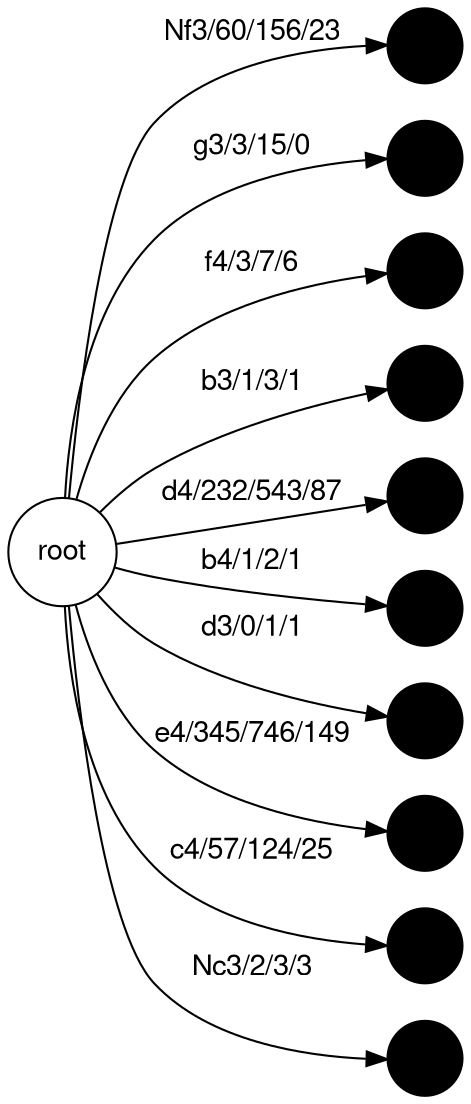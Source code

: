 digraph g {
fontname="Helvetica,Arial,sans-serif"
node [fontname="Helvetica,Arial,sans-serif" filledcolor = "white" label = "" style = "filled" shape = "circle" ]
edge [fontname="Helvetica,Arial,sans-serif"]
graph [fontsize=30 labelloc="t" label="" splines=true overlap=false rankdir = "LR"];
ratio = auto;
"rootW704D1600L296_pLezjYzmOSmhzrWHJ" [style = "filled" fillcolor = "white" label = "root"];
"Nf3W60D156L23_nxKaiKYdFMHFv" [style = "filled" fillcolor = "black"];
rootW704D1600L296_pLezjYzmOSmhzrWHJ -> Nf3W60D156L23_nxKaiKYdFMHFv [label = "Nf3/60/156/23"];
"g3W3D15L0_GtIcaKCYlWcURBgPDAZA" [style = "filled" fillcolor = "black"];
rootW704D1600L296_pLezjYzmOSmhzrWHJ -> g3W3D15L0_GtIcaKCYlWcURBgPDAZA [label = "g3/3/15/0"];
"f4W3D7L6_LsZxNuVSKBW" [style = "filled" fillcolor = "black"];
rootW704D1600L296_pLezjYzmOSmhzrWHJ -> f4W3D7L6_LsZxNuVSKBW [label = "f4/3/7/6"];
"b3W1D3L1_ImLUAmWuZHLx" [style = "filled" fillcolor = "black"];
rootW704D1600L296_pLezjYzmOSmhzrWHJ -> b3W1D3L1_ImLUAmWuZHLx [label = "b3/1/3/1"];
"d4W232D543L87_fLIxmqSODn" [style = "filled" fillcolor = "black"];
rootW704D1600L296_pLezjYzmOSmhzrWHJ -> d4W232D543L87_fLIxmqSODn [label = "d4/232/543/87"];
"b4W1D2L1_uZnFayxGUSCtKEIG" [style = "filled" fillcolor = "black"];
rootW704D1600L296_pLezjYzmOSmhzrWHJ -> b4W1D2L1_uZnFayxGUSCtKEIG [label = "b4/1/2/1"];
"d3W0D1L1_EhKqyWnvfEzCUR" [style = "filled" fillcolor = "black"];
rootW704D1600L296_pLezjYzmOSmhzrWHJ -> d3W0D1L1_EhKqyWnvfEzCUR [label = "d3/0/1/1"];
"e4W345D746L149_bQcNujVFtK" [style = "filled" fillcolor = "black"];
rootW704D1600L296_pLezjYzmOSmhzrWHJ -> e4W345D746L149_bQcNujVFtK [label = "e4/345/746/149"];
"c4W57D124L25_fZSlVhFFmCTAmGYr" [style = "filled" fillcolor = "black"];
rootW704D1600L296_pLezjYzmOSmhzrWHJ -> c4W57D124L25_fZSlVhFFmCTAmGYr [label = "c4/57/124/25"];
"Nc3W2D3L3_FBqENneRVkuPYPlM" [style = "filled" fillcolor = "black"];
rootW704D1600L296_pLezjYzmOSmhzrWHJ -> Nc3W2D3L3_FBqENneRVkuPYPlM [label = "Nc3/2/3/3"];

}